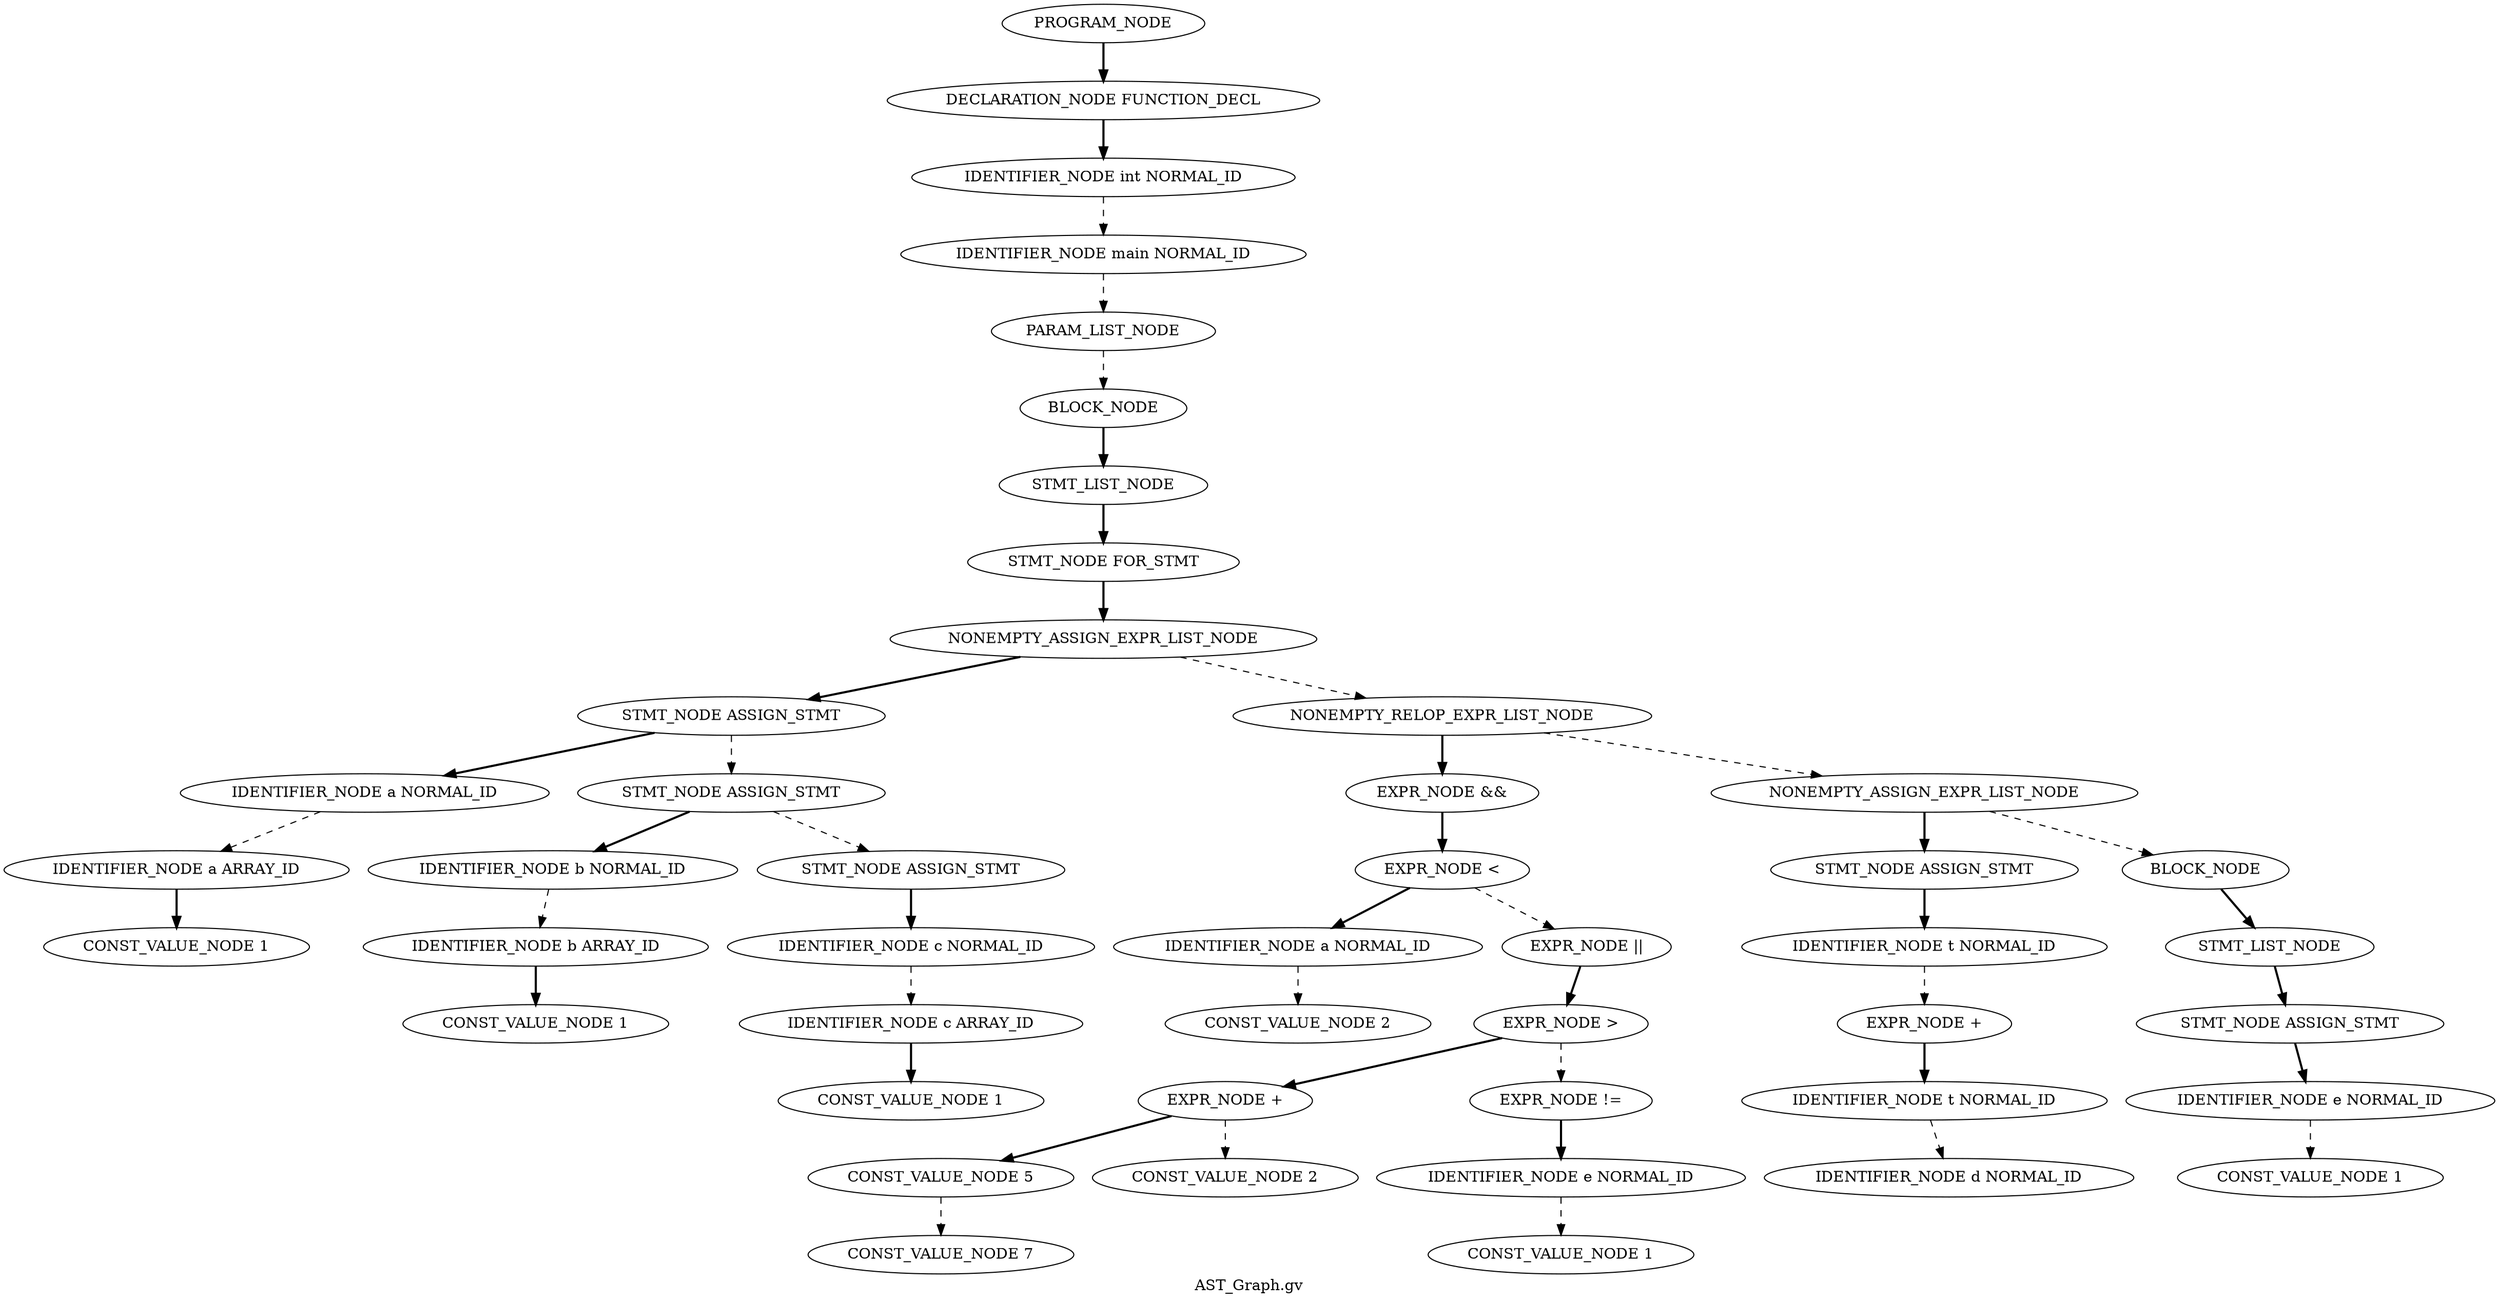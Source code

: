 Digraph AST
{
label = "AST_Graph.gv"
node0 [label ="PROGRAM_NODE"]
node1 [label ="DECLARATION_NODE FUNCTION_DECL"]
node2 [label ="IDENTIFIER_NODE int NORMAL_ID"]
node3 [label ="IDENTIFIER_NODE main NORMAL_ID"]
node4 [label ="PARAM_LIST_NODE"]
node5 [label ="BLOCK_NODE"]
node6 [label ="STMT_LIST_NODE"]
node7 [label ="STMT_NODE FOR_STMT"]
node8 [label ="NONEMPTY_ASSIGN_EXPR_LIST_NODE"]
node9 [label ="STMT_NODE ASSIGN_STMT"]
node10 [label ="IDENTIFIER_NODE a NORMAL_ID"]
node11 [label ="IDENTIFIER_NODE a ARRAY_ID"]
node12 [label ="CONST_VALUE_NODE 1"]
node11 -> node12 [style = bold]
node10 -> node11 [style = dashed]
node9 -> node10 [style = bold]
node13 [label ="STMT_NODE ASSIGN_STMT"]
node14 [label ="IDENTIFIER_NODE b NORMAL_ID"]
node15 [label ="IDENTIFIER_NODE b ARRAY_ID"]
node16 [label ="CONST_VALUE_NODE 1"]
node15 -> node16 [style = bold]
node14 -> node15 [style = dashed]
node13 -> node14 [style = bold]
node17 [label ="STMT_NODE ASSIGN_STMT"]
node18 [label ="IDENTIFIER_NODE c NORMAL_ID"]
node19 [label ="IDENTIFIER_NODE c ARRAY_ID"]
node20 [label ="CONST_VALUE_NODE 1"]
node19 -> node20 [style = bold]
node18 -> node19 [style = dashed]
node17 -> node18 [style = bold]
node13 -> node17 [style = dashed]
node9 -> node13 [style = dashed]
node8 -> node9 [style = bold]
node21 [label ="NONEMPTY_RELOP_EXPR_LIST_NODE"]
node22 [label ="EXPR_NODE &&"]
node23 [label ="EXPR_NODE <"]
node24 [label ="IDENTIFIER_NODE a NORMAL_ID"]
node25 [label ="CONST_VALUE_NODE 2"]
node24 -> node25 [style = dashed]
node23 -> node24 [style = bold]
node26 [label ="EXPR_NODE ||"]
node27 [label ="EXPR_NODE >"]
node28 [label ="EXPR_NODE +"]
node29 [label ="CONST_VALUE_NODE 5"]
node30 [label ="CONST_VALUE_NODE 7"]
node29 -> node30 [style = dashed]
node28 -> node29 [style = bold]
node31 [label ="CONST_VALUE_NODE 2"]
node28 -> node31 [style = dashed]
node27 -> node28 [style = bold]
node32 [label ="EXPR_NODE !="]
node33 [label ="IDENTIFIER_NODE e NORMAL_ID"]
node34 [label ="CONST_VALUE_NODE 1"]
node33 -> node34 [style = dashed]
node32 -> node33 [style = bold]
node27 -> node32 [style = dashed]
node26 -> node27 [style = bold]
node23 -> node26 [style = dashed]
node22 -> node23 [style = bold]
node21 -> node22 [style = bold]
node35 [label ="NONEMPTY_ASSIGN_EXPR_LIST_NODE"]
node36 [label ="STMT_NODE ASSIGN_STMT"]
node37 [label ="IDENTIFIER_NODE t NORMAL_ID"]
node38 [label ="EXPR_NODE +"]
node39 [label ="IDENTIFIER_NODE t NORMAL_ID"]
node40 [label ="IDENTIFIER_NODE d NORMAL_ID"]
node39 -> node40 [style = dashed]
node38 -> node39 [style = bold]
node37 -> node38 [style = dashed]
node36 -> node37 [style = bold]
node35 -> node36 [style = bold]
node41 [label ="BLOCK_NODE"]
node42 [label ="STMT_LIST_NODE"]
node43 [label ="STMT_NODE ASSIGN_STMT"]
node44 [label ="IDENTIFIER_NODE e NORMAL_ID"]
node45 [label ="CONST_VALUE_NODE 1"]
node44 -> node45 [style = dashed]
node43 -> node44 [style = bold]
node42 -> node43 [style = bold]
node41 -> node42 [style = bold]
node35 -> node41 [style = dashed]
node21 -> node35 [style = dashed]
node8 -> node21 [style = dashed]
node7 -> node8 [style = bold]
node6 -> node7 [style = bold]
node5 -> node6 [style = bold]
node4 -> node5 [style = dashed]
node3 -> node4 [style = dashed]
node2 -> node3 [style = dashed]
node1 -> node2 [style = bold]
node0 -> node1 [style = bold]
}
